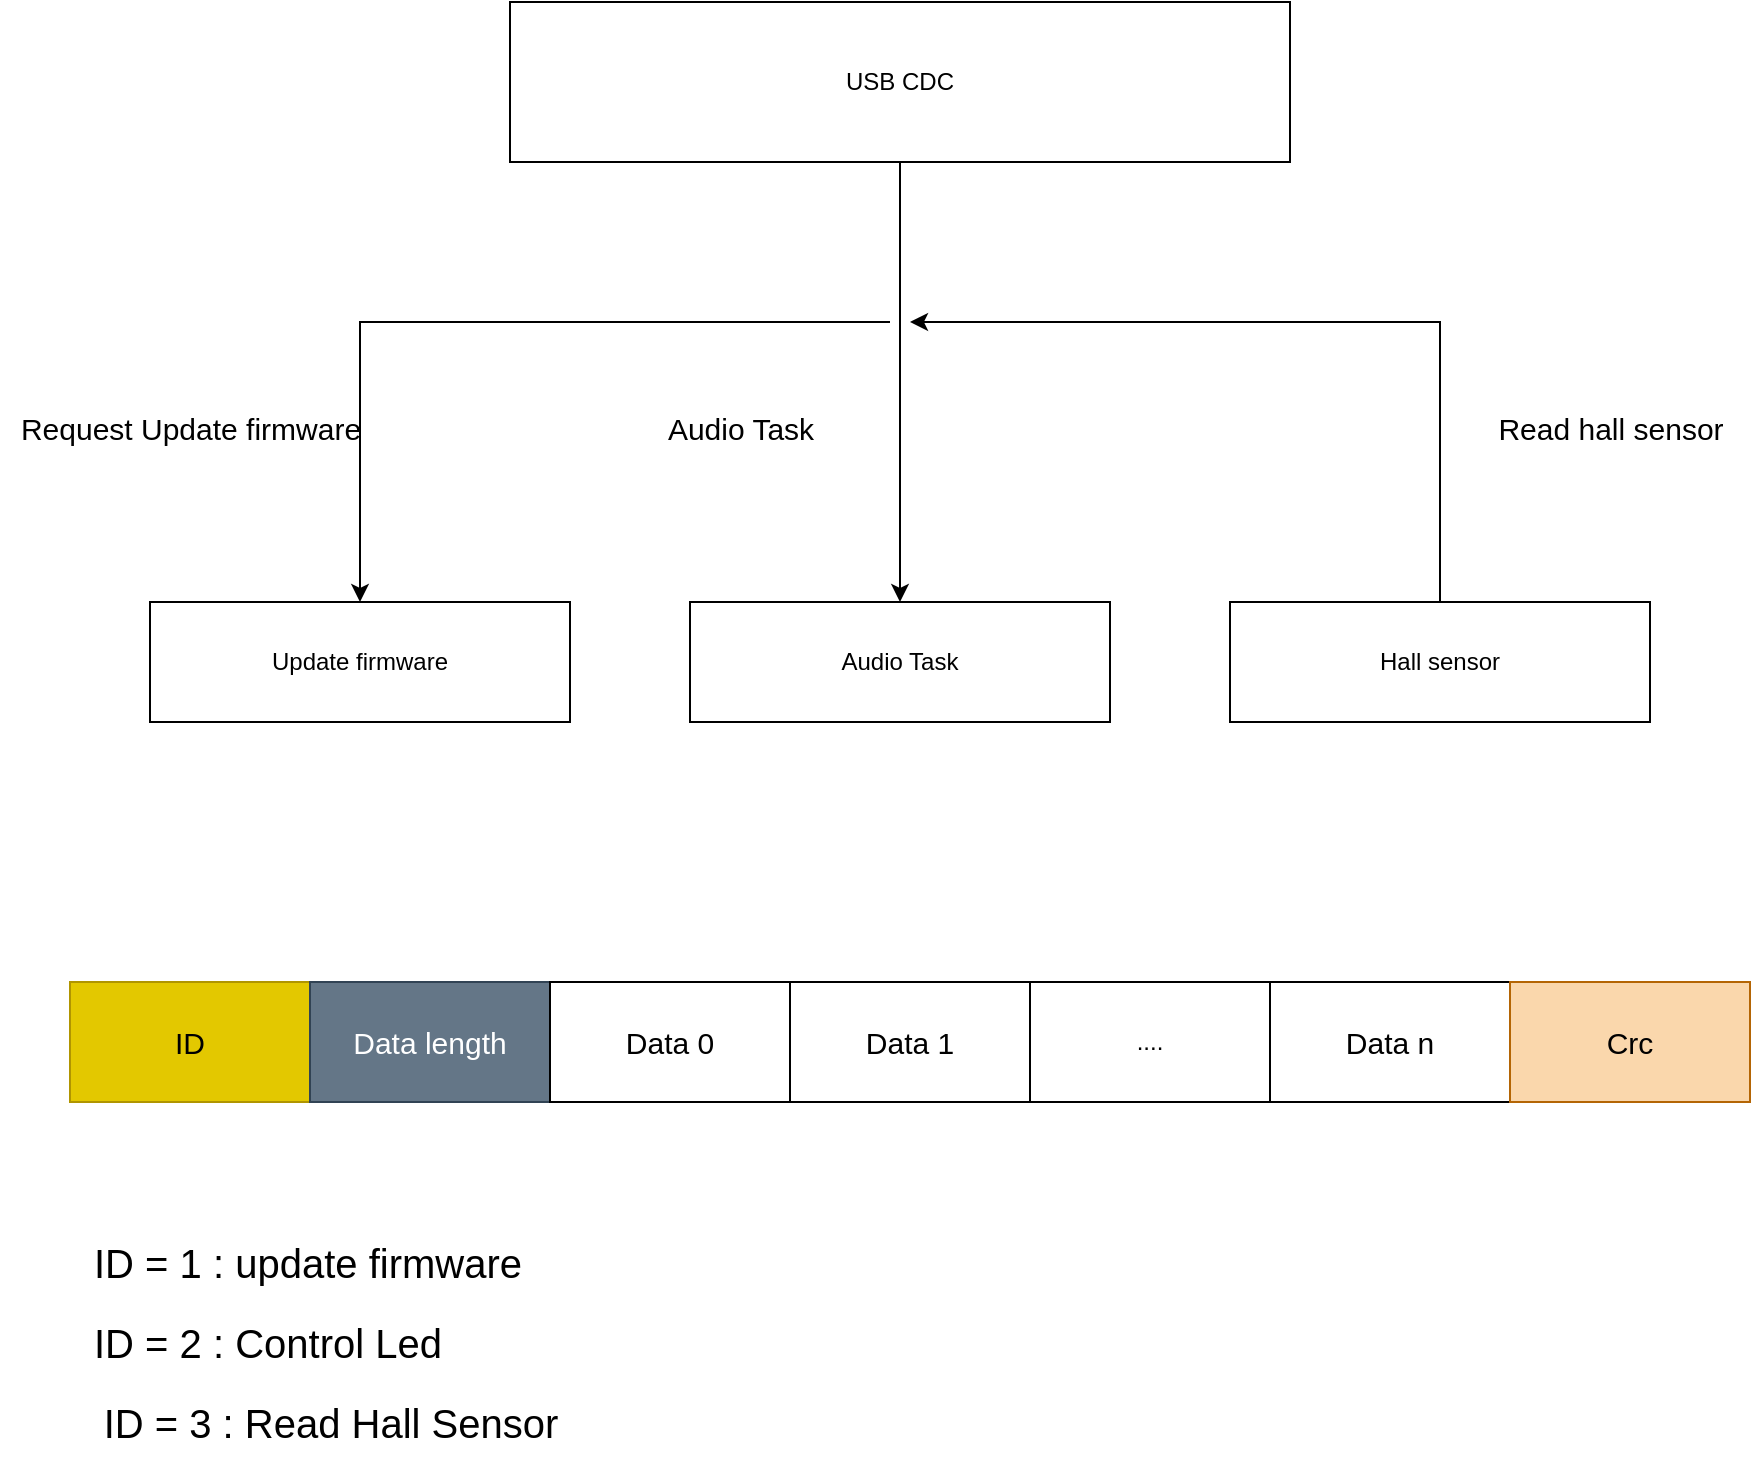 <mxfile version="22.1.19" type="device">
  <diagram name="Page-1" id="YweaYIu47Id8B9wNBi70">
    <mxGraphModel dx="2514" dy="868" grid="1" gridSize="10" guides="1" tooltips="1" connect="1" arrows="1" fold="1" page="1" pageScale="1" pageWidth="827" pageHeight="1169" math="0" shadow="0">
      <root>
        <mxCell id="0" />
        <mxCell id="1" parent="0" />
        <mxCell id="945w5tGRPoMTtFY0EIu--1" value="USB CDC" style="rounded=0;whiteSpace=wrap;html=1;" vertex="1" parent="1">
          <mxGeometry x="210" y="150" width="390" height="80" as="geometry" />
        </mxCell>
        <mxCell id="945w5tGRPoMTtFY0EIu--2" value="" style="endArrow=classic;html=1;rounded=0;exitX=0.5;exitY=1;exitDx=0;exitDy=0;entryX=0.5;entryY=0;entryDx=0;entryDy=0;" edge="1" parent="1" source="945w5tGRPoMTtFY0EIu--1" target="945w5tGRPoMTtFY0EIu--4">
          <mxGeometry width="50" height="50" relative="1" as="geometry">
            <mxPoint x="390" y="410" as="sourcePoint" />
            <mxPoint x="405" y="320" as="targetPoint" />
          </mxGeometry>
        </mxCell>
        <mxCell id="945w5tGRPoMTtFY0EIu--3" value="Update firmware" style="rounded=0;whiteSpace=wrap;html=1;" vertex="1" parent="1">
          <mxGeometry x="30" y="450" width="210" height="60" as="geometry" />
        </mxCell>
        <mxCell id="945w5tGRPoMTtFY0EIu--4" value="Audio Task" style="rounded=0;whiteSpace=wrap;html=1;" vertex="1" parent="1">
          <mxGeometry x="300" y="450" width="210" height="60" as="geometry" />
        </mxCell>
        <mxCell id="945w5tGRPoMTtFY0EIu--5" value="Hall sensor" style="rounded=0;whiteSpace=wrap;html=1;" vertex="1" parent="1">
          <mxGeometry x="570" y="450" width="210" height="60" as="geometry" />
        </mxCell>
        <mxCell id="945w5tGRPoMTtFY0EIu--6" value="" style="endArrow=classic;html=1;rounded=0;entryX=0.5;entryY=0;entryDx=0;entryDy=0;" edge="1" parent="1" target="945w5tGRPoMTtFY0EIu--3">
          <mxGeometry width="50" height="50" relative="1" as="geometry">
            <mxPoint x="400" y="310" as="sourcePoint" />
            <mxPoint x="440" y="360" as="targetPoint" />
            <Array as="points">
              <mxPoint x="135" y="310" />
            </Array>
          </mxGeometry>
        </mxCell>
        <mxCell id="945w5tGRPoMTtFY0EIu--10" value="" style="endArrow=classic;html=1;rounded=0;exitX=0.5;exitY=0;exitDx=0;exitDy=0;" edge="1" parent="1" source="945w5tGRPoMTtFY0EIu--5">
          <mxGeometry width="50" height="50" relative="1" as="geometry">
            <mxPoint x="390" y="410" as="sourcePoint" />
            <mxPoint x="410" y="310" as="targetPoint" />
            <Array as="points">
              <mxPoint x="675" y="310" />
            </Array>
          </mxGeometry>
        </mxCell>
        <mxCell id="945w5tGRPoMTtFY0EIu--11" value="&lt;font style=&quot;font-size: 15px;&quot;&gt;Audio Task&lt;/font&gt;" style="text;html=1;align=center;verticalAlign=middle;resizable=0;points=[];autosize=1;strokeColor=none;fillColor=none;" vertex="1" parent="1">
          <mxGeometry x="275" y="348" width="100" height="30" as="geometry" />
        </mxCell>
        <mxCell id="945w5tGRPoMTtFY0EIu--12" value="&lt;font style=&quot;font-size: 15px;&quot;&gt;Request Update firmware&lt;/font&gt;" style="text;html=1;align=center;verticalAlign=middle;resizable=0;points=[];autosize=1;strokeColor=none;fillColor=none;" vertex="1" parent="1">
          <mxGeometry x="-45" y="348" width="190" height="30" as="geometry" />
        </mxCell>
        <mxCell id="945w5tGRPoMTtFY0EIu--13" value="&lt;font style=&quot;font-size: 15px;&quot;&gt;Read hall sensor&lt;/font&gt;" style="text;html=1;align=center;verticalAlign=middle;resizable=0;points=[];autosize=1;strokeColor=none;fillColor=none;" vertex="1" parent="1">
          <mxGeometry x="690" y="348" width="140" height="30" as="geometry" />
        </mxCell>
        <mxCell id="945w5tGRPoMTtFY0EIu--20" value="&lt;font style=&quot;font-size: 15px;&quot;&gt;ID&lt;/font&gt;" style="rounded=0;whiteSpace=wrap;html=1;fillColor=#e3c800;strokeColor=#B09500;fontColor=#000000;" vertex="1" parent="1">
          <mxGeometry x="-10" y="640" width="120" height="60" as="geometry" />
        </mxCell>
        <mxCell id="945w5tGRPoMTtFY0EIu--21" value="&lt;font style=&quot;font-size: 15px;&quot;&gt;Data length&lt;/font&gt;" style="rounded=0;whiteSpace=wrap;html=1;fillColor=#647687;fontColor=#ffffff;strokeColor=#314354;" vertex="1" parent="1">
          <mxGeometry x="110" y="640" width="120" height="60" as="geometry" />
        </mxCell>
        <mxCell id="945w5tGRPoMTtFY0EIu--22" value="&lt;font style=&quot;font-size: 15px;&quot;&gt;Data 0&lt;/font&gt;" style="rounded=0;whiteSpace=wrap;html=1;" vertex="1" parent="1">
          <mxGeometry x="230" y="640" width="120" height="60" as="geometry" />
        </mxCell>
        <mxCell id="945w5tGRPoMTtFY0EIu--24" value="&lt;font style=&quot;font-size: 20px;&quot;&gt;ID = 1 : update firmware&lt;/font&gt;" style="text;html=1;align=left;verticalAlign=middle;resizable=0;points=[];autosize=1;strokeColor=none;fillColor=none;" vertex="1" parent="1">
          <mxGeometry y="760" width="240" height="40" as="geometry" />
        </mxCell>
        <mxCell id="945w5tGRPoMTtFY0EIu--25" value="&lt;font style=&quot;font-size: 20px;&quot;&gt;ID = 2 : Control Led&lt;/font&gt;" style="text;html=1;align=left;verticalAlign=middle;resizable=0;points=[];autosize=1;strokeColor=none;fillColor=none;" vertex="1" parent="1">
          <mxGeometry y="800" width="200" height="40" as="geometry" />
        </mxCell>
        <mxCell id="945w5tGRPoMTtFY0EIu--26" value="&lt;font style=&quot;font-size: 20px;&quot;&gt;ID = 3 : Read Hall Sensor&lt;/font&gt;" style="text;html=1;align=center;verticalAlign=middle;resizable=0;points=[];autosize=1;strokeColor=none;fillColor=none;" vertex="1" parent="1">
          <mxGeometry x="-5" y="840" width="250" height="40" as="geometry" />
        </mxCell>
        <mxCell id="945w5tGRPoMTtFY0EIu--27" value="&lt;font style=&quot;font-size: 15px;&quot;&gt;Data 1&lt;/font&gt;" style="rounded=0;whiteSpace=wrap;html=1;" vertex="1" parent="1">
          <mxGeometry x="350" y="640" width="120" height="60" as="geometry" />
        </mxCell>
        <mxCell id="945w5tGRPoMTtFY0EIu--28" value="...." style="rounded=0;whiteSpace=wrap;html=1;" vertex="1" parent="1">
          <mxGeometry x="470" y="640" width="120" height="60" as="geometry" />
        </mxCell>
        <mxCell id="945w5tGRPoMTtFY0EIu--29" value="&lt;font style=&quot;font-size: 15px;&quot;&gt;Data n&lt;/font&gt;" style="rounded=0;whiteSpace=wrap;html=1;" vertex="1" parent="1">
          <mxGeometry x="590" y="640" width="120" height="60" as="geometry" />
        </mxCell>
        <mxCell id="945w5tGRPoMTtFY0EIu--30" value="&lt;font style=&quot;font-size: 15px;&quot;&gt;Crc&lt;/font&gt;" style="rounded=0;whiteSpace=wrap;html=1;fillColor=#fad7ac;strokeColor=#b46504;" vertex="1" parent="1">
          <mxGeometry x="710" y="640" width="120" height="60" as="geometry" />
        </mxCell>
      </root>
    </mxGraphModel>
  </diagram>
</mxfile>
